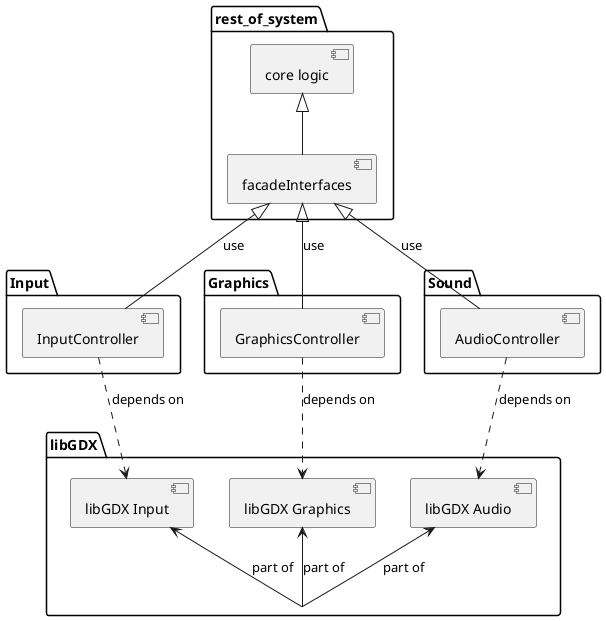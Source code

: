@startuml

package "rest_of_system" {
    [core logic] <|-- [facadeInterfaces]
}

package "Input" {
    [facadeInterfaces] <|-- [InputController] : use
}

package "Graphics" {
    [facadeInterfaces] <|-- [GraphicsController] : use
    
}

package "Sound" {
    
    [facadeInterfaces] <|-- [AudioController] : use
}

package "libGDX" {
    [GraphicsController] ..> [libGDX Graphics] : depends on
    [InputController] ..> [libGDX Input] : depends on
    [AudioController] ..> [libGDX Audio] : depends on
}

[libGDX Graphics] <-- [libGDX] : part of
[libGDX Input] <-- [libGDX] : part of
[libGDX Audio] <-- [libGDX] : part of

@enduml